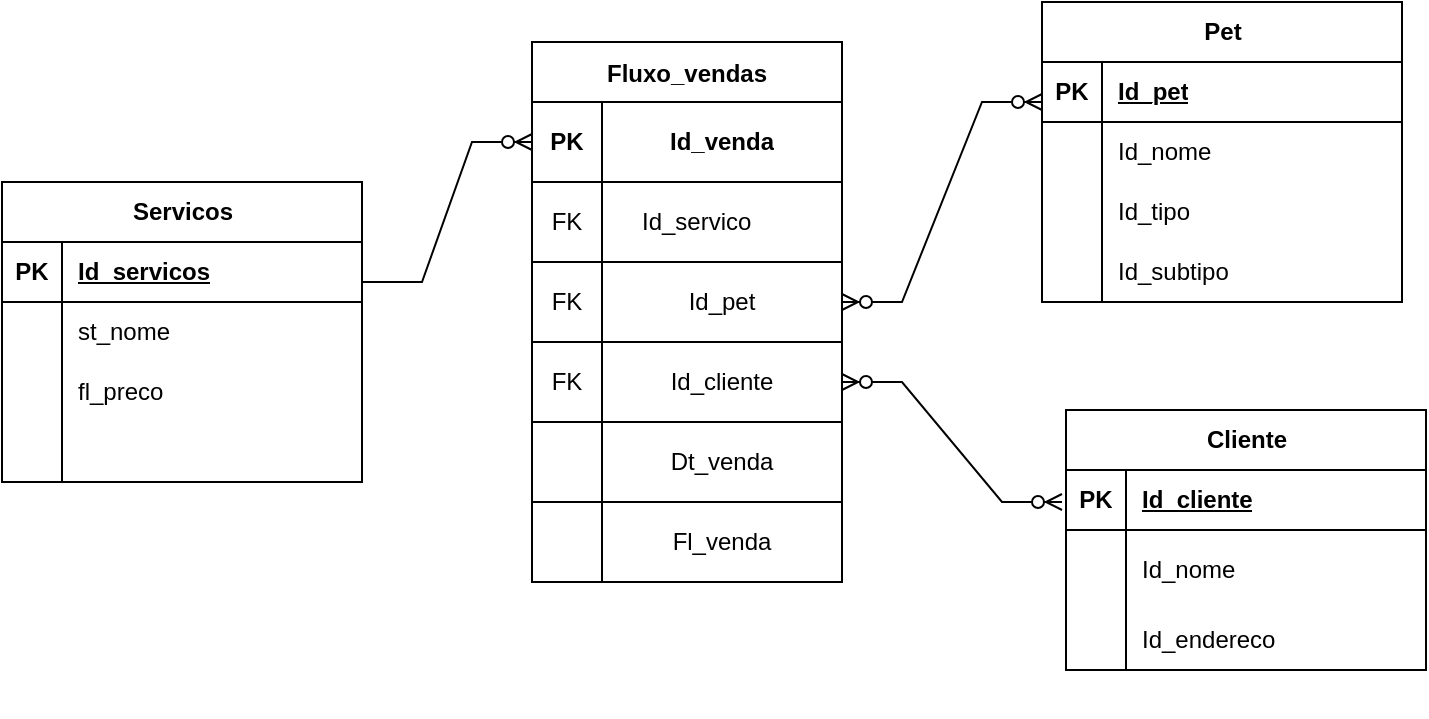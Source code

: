 <mxfile version="24.6.5" type="github">
  <diagram id="C5RBs43oDa-KdzZeNtuy" name="Page-1">
    <mxGraphModel dx="880" dy="1603" grid="1" gridSize="10" guides="1" tooltips="1" connect="1" arrows="1" fold="1" page="1" pageScale="1" pageWidth="827" pageHeight="1169" math="0" shadow="0">
      <root>
        <mxCell id="WIyWlLk6GJQsqaUBKTNV-0" />
        <mxCell id="WIyWlLk6GJQsqaUBKTNV-1" parent="WIyWlLk6GJQsqaUBKTNV-0" />
        <mxCell id="-5ZgSoaUUkc3q0xRl1se-2" value="Servicos" style="shape=table;startSize=30;container=1;collapsible=1;childLayout=tableLayout;fixedRows=1;rowLines=0;fontStyle=1;align=center;resizeLast=1;html=1;" vertex="1" parent="WIyWlLk6GJQsqaUBKTNV-1">
          <mxGeometry x="90" y="80" width="180" height="150" as="geometry" />
        </mxCell>
        <mxCell id="-5ZgSoaUUkc3q0xRl1se-3" value="" style="shape=tableRow;horizontal=0;startSize=0;swimlaneHead=0;swimlaneBody=0;fillColor=none;collapsible=0;dropTarget=0;points=[[0,0.5],[1,0.5]];portConstraint=eastwest;top=0;left=0;right=0;bottom=1;" vertex="1" parent="-5ZgSoaUUkc3q0xRl1se-2">
          <mxGeometry y="30" width="180" height="30" as="geometry" />
        </mxCell>
        <mxCell id="-5ZgSoaUUkc3q0xRl1se-4" value="PK" style="shape=partialRectangle;connectable=0;fillColor=none;top=0;left=0;bottom=0;right=0;fontStyle=1;overflow=hidden;whiteSpace=wrap;html=1;" vertex="1" parent="-5ZgSoaUUkc3q0xRl1se-3">
          <mxGeometry width="30" height="30" as="geometry">
            <mxRectangle width="30" height="30" as="alternateBounds" />
          </mxGeometry>
        </mxCell>
        <mxCell id="-5ZgSoaUUkc3q0xRl1se-5" value="Id_servicos" style="shape=partialRectangle;connectable=0;fillColor=none;top=0;left=0;bottom=0;right=0;align=left;spacingLeft=6;fontStyle=5;overflow=hidden;whiteSpace=wrap;html=1;" vertex="1" parent="-5ZgSoaUUkc3q0xRl1se-3">
          <mxGeometry x="30" width="150" height="30" as="geometry">
            <mxRectangle width="150" height="30" as="alternateBounds" />
          </mxGeometry>
        </mxCell>
        <mxCell id="-5ZgSoaUUkc3q0xRl1se-6" value="" style="shape=tableRow;horizontal=0;startSize=0;swimlaneHead=0;swimlaneBody=0;fillColor=none;collapsible=0;dropTarget=0;points=[[0,0.5],[1,0.5]];portConstraint=eastwest;top=0;left=0;right=0;bottom=0;" vertex="1" parent="-5ZgSoaUUkc3q0xRl1se-2">
          <mxGeometry y="60" width="180" height="30" as="geometry" />
        </mxCell>
        <mxCell id="-5ZgSoaUUkc3q0xRl1se-7" value="" style="shape=partialRectangle;connectable=0;fillColor=none;top=0;left=0;bottom=0;right=0;editable=1;overflow=hidden;whiteSpace=wrap;html=1;" vertex="1" parent="-5ZgSoaUUkc3q0xRl1se-6">
          <mxGeometry width="30" height="30" as="geometry">
            <mxRectangle width="30" height="30" as="alternateBounds" />
          </mxGeometry>
        </mxCell>
        <mxCell id="-5ZgSoaUUkc3q0xRl1se-8" value="st_nome" style="shape=partialRectangle;connectable=0;fillColor=none;top=0;left=0;bottom=0;right=0;align=left;spacingLeft=6;overflow=hidden;whiteSpace=wrap;html=1;" vertex="1" parent="-5ZgSoaUUkc3q0xRl1se-6">
          <mxGeometry x="30" width="150" height="30" as="geometry">
            <mxRectangle width="150" height="30" as="alternateBounds" />
          </mxGeometry>
        </mxCell>
        <mxCell id="-5ZgSoaUUkc3q0xRl1se-9" value="" style="shape=tableRow;horizontal=0;startSize=0;swimlaneHead=0;swimlaneBody=0;fillColor=none;collapsible=0;dropTarget=0;points=[[0,0.5],[1,0.5]];portConstraint=eastwest;top=0;left=0;right=0;bottom=0;" vertex="1" parent="-5ZgSoaUUkc3q0xRl1se-2">
          <mxGeometry y="90" width="180" height="30" as="geometry" />
        </mxCell>
        <mxCell id="-5ZgSoaUUkc3q0xRl1se-10" value="" style="shape=partialRectangle;connectable=0;fillColor=none;top=0;left=0;bottom=0;right=0;editable=1;overflow=hidden;whiteSpace=wrap;html=1;" vertex="1" parent="-5ZgSoaUUkc3q0xRl1se-9">
          <mxGeometry width="30" height="30" as="geometry">
            <mxRectangle width="30" height="30" as="alternateBounds" />
          </mxGeometry>
        </mxCell>
        <mxCell id="-5ZgSoaUUkc3q0xRl1se-11" value="fl_preco" style="shape=partialRectangle;connectable=0;fillColor=none;top=0;left=0;bottom=0;right=0;align=left;spacingLeft=6;overflow=hidden;whiteSpace=wrap;html=1;" vertex="1" parent="-5ZgSoaUUkc3q0xRl1se-9">
          <mxGeometry x="30" width="150" height="30" as="geometry">
            <mxRectangle width="150" height="30" as="alternateBounds" />
          </mxGeometry>
        </mxCell>
        <mxCell id="-5ZgSoaUUkc3q0xRl1se-12" value="" style="shape=tableRow;horizontal=0;startSize=0;swimlaneHead=0;swimlaneBody=0;fillColor=none;collapsible=0;dropTarget=0;points=[[0,0.5],[1,0.5]];portConstraint=eastwest;top=0;left=0;right=0;bottom=0;" vertex="1" parent="-5ZgSoaUUkc3q0xRl1se-2">
          <mxGeometry y="120" width="180" height="30" as="geometry" />
        </mxCell>
        <mxCell id="-5ZgSoaUUkc3q0xRl1se-13" value="" style="shape=partialRectangle;connectable=0;fillColor=none;top=0;left=0;bottom=0;right=0;editable=1;overflow=hidden;whiteSpace=wrap;html=1;" vertex="1" parent="-5ZgSoaUUkc3q0xRl1se-12">
          <mxGeometry width="30" height="30" as="geometry">
            <mxRectangle width="30" height="30" as="alternateBounds" />
          </mxGeometry>
        </mxCell>
        <mxCell id="-5ZgSoaUUkc3q0xRl1se-14" value="" style="shape=partialRectangle;connectable=0;fillColor=none;top=0;left=0;bottom=0;right=0;align=left;spacingLeft=6;overflow=hidden;whiteSpace=wrap;html=1;" vertex="1" parent="-5ZgSoaUUkc3q0xRl1se-12">
          <mxGeometry x="30" width="150" height="30" as="geometry">
            <mxRectangle width="150" height="30" as="alternateBounds" />
          </mxGeometry>
        </mxCell>
        <mxCell id="-5ZgSoaUUkc3q0xRl1se-56" value="" style="shape=tableRow;horizontal=0;startSize=0;swimlaneHead=0;swimlaneBody=0;fillColor=none;collapsible=0;dropTarget=0;points=[[0,0.5],[1,0.5]];portConstraint=eastwest;top=0;left=0;right=0;bottom=0;html=1;" vertex="1" parent="WIyWlLk6GJQsqaUBKTNV-1">
          <mxGeometry x="322" y="271" width="180" height="20" as="geometry" />
        </mxCell>
        <mxCell id="-5ZgSoaUUkc3q0xRl1se-59" value="" style="shape=tableRow;horizontal=0;startSize=0;swimlaneHead=0;swimlaneBody=0;fillColor=none;collapsible=0;dropTarget=0;points=[[0,0.5],[1,0.5]];portConstraint=eastwest;top=0;left=0;right=0;bottom=0;html=1;" vertex="1" parent="WIyWlLk6GJQsqaUBKTNV-1">
          <mxGeometry x="325" y="297" width="180" height="25" as="geometry" />
        </mxCell>
        <mxCell id="-5ZgSoaUUkc3q0xRl1se-62" value="" style="shape=tableRow;horizontal=0;startSize=0;swimlaneHead=0;swimlaneBody=0;fillColor=none;collapsible=0;dropTarget=0;points=[[0,0.5],[1,0.5]];portConstraint=eastwest;top=0;left=0;right=0;bottom=0;html=1;" vertex="1" parent="WIyWlLk6GJQsqaUBKTNV-1">
          <mxGeometry x="322" y="327" width="180" height="20" as="geometry" />
        </mxCell>
        <mxCell id="-5ZgSoaUUkc3q0xRl1se-67" value="Fluxo_vendas" style="shape=table;startSize=30;container=1;collapsible=0;childLayout=tableLayout;fontStyle=1" vertex="1" parent="WIyWlLk6GJQsqaUBKTNV-1">
          <mxGeometry x="355" y="10" width="155" height="270" as="geometry" />
        </mxCell>
        <mxCell id="-5ZgSoaUUkc3q0xRl1se-68" value="" style="shape=tableRow;horizontal=0;startSize=0;swimlaneHead=0;swimlaneBody=0;strokeColor=inherit;top=0;left=0;bottom=0;right=0;collapsible=0;dropTarget=0;fillColor=none;points=[[0,0.5],[1,0.5]];portConstraint=eastwest;" vertex="1" parent="-5ZgSoaUUkc3q0xRl1se-67">
          <mxGeometry y="30" width="155" height="40" as="geometry" />
        </mxCell>
        <mxCell id="-5ZgSoaUUkc3q0xRl1se-69" value="&lt;b&gt;PK&lt;/b&gt;" style="shape=partialRectangle;html=1;whiteSpace=wrap;connectable=0;strokeColor=inherit;overflow=hidden;fillColor=none;top=0;left=0;bottom=0;right=0;pointerEvents=1;" vertex="1" parent="-5ZgSoaUUkc3q0xRl1se-68">
          <mxGeometry width="35" height="40" as="geometry">
            <mxRectangle width="35" height="40" as="alternateBounds" />
          </mxGeometry>
        </mxCell>
        <mxCell id="-5ZgSoaUUkc3q0xRl1se-70" value="&lt;b&gt;Id_venda&lt;/b&gt;" style="shape=partialRectangle;html=1;whiteSpace=wrap;connectable=0;strokeColor=inherit;overflow=hidden;fillColor=none;top=0;left=0;bottom=0;right=0;pointerEvents=1;align=center;" vertex="1" parent="-5ZgSoaUUkc3q0xRl1se-68">
          <mxGeometry x="35" width="120" height="40" as="geometry">
            <mxRectangle width="120" height="40" as="alternateBounds" />
          </mxGeometry>
        </mxCell>
        <mxCell id="-5ZgSoaUUkc3q0xRl1se-71" value="" style="shape=tableRow;horizontal=0;startSize=0;swimlaneHead=0;swimlaneBody=0;strokeColor=inherit;top=0;left=0;bottom=0;right=0;collapsible=0;dropTarget=0;fillColor=none;points=[[0,0.5],[1,0.5]];portConstraint=eastwest;" vertex="1" parent="-5ZgSoaUUkc3q0xRl1se-67">
          <mxGeometry y="70" width="155" height="40" as="geometry" />
        </mxCell>
        <mxCell id="-5ZgSoaUUkc3q0xRl1se-72" value="FK" style="shape=partialRectangle;html=1;whiteSpace=wrap;connectable=0;strokeColor=inherit;overflow=hidden;fillColor=none;top=0;left=0;bottom=0;right=0;pointerEvents=1;" vertex="1" parent="-5ZgSoaUUkc3q0xRl1se-71">
          <mxGeometry width="35" height="40" as="geometry">
            <mxRectangle width="35" height="40" as="alternateBounds" />
          </mxGeometry>
        </mxCell>
        <mxCell id="-5ZgSoaUUkc3q0xRl1se-73" value="Id_servico&lt;span style=&quot;white-space: pre;&quot;&gt;&#x9;&lt;/span&gt;" style="shape=partialRectangle;html=1;whiteSpace=wrap;connectable=0;strokeColor=inherit;overflow=hidden;fillColor=none;top=0;left=0;bottom=0;right=0;pointerEvents=1;" vertex="1" parent="-5ZgSoaUUkc3q0xRl1se-71">
          <mxGeometry x="35" width="120" height="40" as="geometry">
            <mxRectangle width="120" height="40" as="alternateBounds" />
          </mxGeometry>
        </mxCell>
        <mxCell id="-5ZgSoaUUkc3q0xRl1se-74" value="" style="shape=tableRow;horizontal=0;startSize=0;swimlaneHead=0;swimlaneBody=0;strokeColor=inherit;top=0;left=0;bottom=0;right=0;collapsible=0;dropTarget=0;fillColor=none;points=[[0,0.5],[1,0.5]];portConstraint=eastwest;" vertex="1" parent="-5ZgSoaUUkc3q0xRl1se-67">
          <mxGeometry y="110" width="155" height="40" as="geometry" />
        </mxCell>
        <mxCell id="-5ZgSoaUUkc3q0xRl1se-75" value="FK" style="shape=partialRectangle;html=1;whiteSpace=wrap;connectable=0;strokeColor=inherit;overflow=hidden;fillColor=none;top=0;left=0;bottom=0;right=0;pointerEvents=1;" vertex="1" parent="-5ZgSoaUUkc3q0xRl1se-74">
          <mxGeometry width="35" height="40" as="geometry">
            <mxRectangle width="35" height="40" as="alternateBounds" />
          </mxGeometry>
        </mxCell>
        <mxCell id="-5ZgSoaUUkc3q0xRl1se-76" value="Id_pet" style="shape=partialRectangle;html=1;whiteSpace=wrap;connectable=0;strokeColor=inherit;overflow=hidden;fillColor=none;top=0;left=0;bottom=0;right=0;pointerEvents=1;" vertex="1" parent="-5ZgSoaUUkc3q0xRl1se-74">
          <mxGeometry x="35" width="120" height="40" as="geometry">
            <mxRectangle width="120" height="40" as="alternateBounds" />
          </mxGeometry>
        </mxCell>
        <mxCell id="-5ZgSoaUUkc3q0xRl1se-77" value="" style="shape=tableRow;horizontal=0;startSize=0;swimlaneHead=0;swimlaneBody=0;strokeColor=inherit;top=0;left=0;bottom=0;right=0;collapsible=0;dropTarget=0;fillColor=none;points=[[0,0.5],[1,0.5]];portConstraint=eastwest;" vertex="1" parent="-5ZgSoaUUkc3q0xRl1se-67">
          <mxGeometry y="150" width="155" height="40" as="geometry" />
        </mxCell>
        <mxCell id="-5ZgSoaUUkc3q0xRl1se-78" value="FK" style="shape=partialRectangle;html=1;whiteSpace=wrap;connectable=0;strokeColor=inherit;overflow=hidden;fillColor=none;top=0;left=0;bottom=0;right=0;pointerEvents=1;" vertex="1" parent="-5ZgSoaUUkc3q0xRl1se-77">
          <mxGeometry width="35" height="40" as="geometry">
            <mxRectangle width="35" height="40" as="alternateBounds" />
          </mxGeometry>
        </mxCell>
        <mxCell id="-5ZgSoaUUkc3q0xRl1se-79" value="Id_cliente" style="shape=partialRectangle;html=1;whiteSpace=wrap;connectable=0;strokeColor=inherit;overflow=hidden;fillColor=none;top=0;left=0;bottom=0;right=0;pointerEvents=1;" vertex="1" parent="-5ZgSoaUUkc3q0xRl1se-77">
          <mxGeometry x="35" width="120" height="40" as="geometry">
            <mxRectangle width="120" height="40" as="alternateBounds" />
          </mxGeometry>
        </mxCell>
        <mxCell id="-5ZgSoaUUkc3q0xRl1se-80" value="" style="shape=tableRow;horizontal=0;startSize=0;swimlaneHead=0;swimlaneBody=0;strokeColor=inherit;top=0;left=0;bottom=0;right=0;collapsible=0;dropTarget=0;fillColor=none;points=[[0,0.5],[1,0.5]];portConstraint=eastwest;" vertex="1" parent="-5ZgSoaUUkc3q0xRl1se-67">
          <mxGeometry y="190" width="155" height="40" as="geometry" />
        </mxCell>
        <mxCell id="-5ZgSoaUUkc3q0xRl1se-81" value="" style="shape=partialRectangle;html=1;whiteSpace=wrap;connectable=0;strokeColor=inherit;overflow=hidden;fillColor=none;top=0;left=0;bottom=0;right=0;pointerEvents=1;" vertex="1" parent="-5ZgSoaUUkc3q0xRl1se-80">
          <mxGeometry width="35" height="40" as="geometry">
            <mxRectangle width="35" height="40" as="alternateBounds" />
          </mxGeometry>
        </mxCell>
        <mxCell id="-5ZgSoaUUkc3q0xRl1se-82" value="Dt_venda" style="shape=partialRectangle;html=1;whiteSpace=wrap;connectable=0;strokeColor=inherit;overflow=hidden;fillColor=none;top=0;left=0;bottom=0;right=0;pointerEvents=1;" vertex="1" parent="-5ZgSoaUUkc3q0xRl1se-80">
          <mxGeometry x="35" width="120" height="40" as="geometry">
            <mxRectangle width="120" height="40" as="alternateBounds" />
          </mxGeometry>
        </mxCell>
        <mxCell id="-5ZgSoaUUkc3q0xRl1se-83" value="" style="shape=tableRow;horizontal=0;startSize=0;swimlaneHead=0;swimlaneBody=0;strokeColor=inherit;top=0;left=0;bottom=0;right=0;collapsible=0;dropTarget=0;fillColor=none;points=[[0,0.5],[1,0.5]];portConstraint=eastwest;" vertex="1" parent="-5ZgSoaUUkc3q0xRl1se-67">
          <mxGeometry y="230" width="155" height="40" as="geometry" />
        </mxCell>
        <mxCell id="-5ZgSoaUUkc3q0xRl1se-84" value="" style="shape=partialRectangle;html=1;whiteSpace=wrap;connectable=0;strokeColor=inherit;overflow=hidden;fillColor=none;top=0;left=0;bottom=0;right=0;pointerEvents=1;opacity=0;" vertex="1" parent="-5ZgSoaUUkc3q0xRl1se-83">
          <mxGeometry width="35" height="40" as="geometry">
            <mxRectangle width="35" height="40" as="alternateBounds" />
          </mxGeometry>
        </mxCell>
        <mxCell id="-5ZgSoaUUkc3q0xRl1se-85" value="Fl_venda" style="shape=partialRectangle;html=1;whiteSpace=wrap;connectable=0;strokeColor=inherit;overflow=hidden;fillColor=none;top=0;left=0;bottom=0;right=0;pointerEvents=1;" vertex="1" parent="-5ZgSoaUUkc3q0xRl1se-83">
          <mxGeometry x="35" width="120" height="40" as="geometry">
            <mxRectangle width="120" height="40" as="alternateBounds" />
          </mxGeometry>
        </mxCell>
        <mxCell id="-5ZgSoaUUkc3q0xRl1se-86" value="" style="edgeStyle=entityRelationEdgeStyle;fontSize=12;html=1;endArrow=ERzeroToMany;endFill=1;rounded=0;exitX=1.05;exitY=-0.333;exitDx=0;exitDy=0;exitPerimeter=0;endSize=6;" edge="1" parent="WIyWlLk6GJQsqaUBKTNV-1" target="-5ZgSoaUUkc3q0xRl1se-68">
          <mxGeometry width="100" height="100" relative="1" as="geometry">
            <mxPoint x="270" y="130.01" as="sourcePoint" />
            <mxPoint x="351" y="60" as="targetPoint" />
            <Array as="points">
              <mxPoint x="350" y="60" />
            </Array>
          </mxGeometry>
        </mxCell>
        <mxCell id="-5ZgSoaUUkc3q0xRl1se-87" value="Pet" style="shape=table;startSize=30;container=1;collapsible=1;childLayout=tableLayout;fixedRows=1;rowLines=0;fontStyle=1;align=center;resizeLast=1;html=1;" vertex="1" parent="WIyWlLk6GJQsqaUBKTNV-1">
          <mxGeometry x="610" y="-10" width="180" height="150" as="geometry" />
        </mxCell>
        <mxCell id="-5ZgSoaUUkc3q0xRl1se-88" value="" style="shape=tableRow;horizontal=0;startSize=0;swimlaneHead=0;swimlaneBody=0;fillColor=none;collapsible=0;dropTarget=0;points=[[0,0.5],[1,0.5]];portConstraint=eastwest;top=0;left=0;right=0;bottom=1;" vertex="1" parent="-5ZgSoaUUkc3q0xRl1se-87">
          <mxGeometry y="30" width="180" height="30" as="geometry" />
        </mxCell>
        <mxCell id="-5ZgSoaUUkc3q0xRl1se-89" value="PK" style="shape=partialRectangle;connectable=0;fillColor=none;top=0;left=0;bottom=0;right=0;fontStyle=1;overflow=hidden;whiteSpace=wrap;html=1;" vertex="1" parent="-5ZgSoaUUkc3q0xRl1se-88">
          <mxGeometry width="30" height="30" as="geometry">
            <mxRectangle width="30" height="30" as="alternateBounds" />
          </mxGeometry>
        </mxCell>
        <mxCell id="-5ZgSoaUUkc3q0xRl1se-90" value="Id_pet" style="shape=partialRectangle;connectable=0;fillColor=none;top=0;left=0;bottom=0;right=0;align=left;spacingLeft=6;fontStyle=5;overflow=hidden;whiteSpace=wrap;html=1;" vertex="1" parent="-5ZgSoaUUkc3q0xRl1se-88">
          <mxGeometry x="30" width="150" height="30" as="geometry">
            <mxRectangle width="150" height="30" as="alternateBounds" />
          </mxGeometry>
        </mxCell>
        <mxCell id="-5ZgSoaUUkc3q0xRl1se-91" value="" style="shape=tableRow;horizontal=0;startSize=0;swimlaneHead=0;swimlaneBody=0;fillColor=none;collapsible=0;dropTarget=0;points=[[0,0.5],[1,0.5]];portConstraint=eastwest;top=0;left=0;right=0;bottom=0;" vertex="1" parent="-5ZgSoaUUkc3q0xRl1se-87">
          <mxGeometry y="60" width="180" height="30" as="geometry" />
        </mxCell>
        <mxCell id="-5ZgSoaUUkc3q0xRl1se-92" value="" style="shape=partialRectangle;connectable=0;fillColor=none;top=0;left=0;bottom=0;right=0;editable=1;overflow=hidden;whiteSpace=wrap;html=1;" vertex="1" parent="-5ZgSoaUUkc3q0xRl1se-91">
          <mxGeometry width="30" height="30" as="geometry">
            <mxRectangle width="30" height="30" as="alternateBounds" />
          </mxGeometry>
        </mxCell>
        <mxCell id="-5ZgSoaUUkc3q0xRl1se-93" value="Id_nome" style="shape=partialRectangle;connectable=0;fillColor=none;top=0;left=0;bottom=0;right=0;align=left;spacingLeft=6;overflow=hidden;whiteSpace=wrap;html=1;" vertex="1" parent="-5ZgSoaUUkc3q0xRl1se-91">
          <mxGeometry x="30" width="150" height="30" as="geometry">
            <mxRectangle width="150" height="30" as="alternateBounds" />
          </mxGeometry>
        </mxCell>
        <mxCell id="-5ZgSoaUUkc3q0xRl1se-94" value="" style="shape=tableRow;horizontal=0;startSize=0;swimlaneHead=0;swimlaneBody=0;fillColor=none;collapsible=0;dropTarget=0;points=[[0,0.5],[1,0.5]];portConstraint=eastwest;top=0;left=0;right=0;bottom=0;" vertex="1" parent="-5ZgSoaUUkc3q0xRl1se-87">
          <mxGeometry y="90" width="180" height="30" as="geometry" />
        </mxCell>
        <mxCell id="-5ZgSoaUUkc3q0xRl1se-95" value="" style="shape=partialRectangle;connectable=0;fillColor=none;top=0;left=0;bottom=0;right=0;editable=1;overflow=hidden;whiteSpace=wrap;html=1;" vertex="1" parent="-5ZgSoaUUkc3q0xRl1se-94">
          <mxGeometry width="30" height="30" as="geometry">
            <mxRectangle width="30" height="30" as="alternateBounds" />
          </mxGeometry>
        </mxCell>
        <mxCell id="-5ZgSoaUUkc3q0xRl1se-96" value="Id_tipo" style="shape=partialRectangle;connectable=0;fillColor=none;top=0;left=0;bottom=0;right=0;align=left;spacingLeft=6;overflow=hidden;whiteSpace=wrap;html=1;" vertex="1" parent="-5ZgSoaUUkc3q0xRl1se-94">
          <mxGeometry x="30" width="150" height="30" as="geometry">
            <mxRectangle width="150" height="30" as="alternateBounds" />
          </mxGeometry>
        </mxCell>
        <mxCell id="-5ZgSoaUUkc3q0xRl1se-119" value="" style="shape=tableRow;horizontal=0;startSize=0;swimlaneHead=0;swimlaneBody=0;fillColor=none;collapsible=0;dropTarget=0;points=[[0,0.5],[1,0.5]];portConstraint=eastwest;top=0;left=0;right=0;bottom=0;" vertex="1" parent="-5ZgSoaUUkc3q0xRl1se-87">
          <mxGeometry y="120" width="180" height="30" as="geometry" />
        </mxCell>
        <mxCell id="-5ZgSoaUUkc3q0xRl1se-120" value="" style="shape=partialRectangle;connectable=0;fillColor=none;top=0;left=0;bottom=0;right=0;editable=1;overflow=hidden;whiteSpace=wrap;html=1;" vertex="1" parent="-5ZgSoaUUkc3q0xRl1se-119">
          <mxGeometry width="30" height="30" as="geometry">
            <mxRectangle width="30" height="30" as="alternateBounds" />
          </mxGeometry>
        </mxCell>
        <mxCell id="-5ZgSoaUUkc3q0xRl1se-121" value="Id_subtipo" style="shape=partialRectangle;connectable=0;fillColor=none;top=0;left=0;bottom=0;right=0;align=left;spacingLeft=6;overflow=hidden;whiteSpace=wrap;html=1;" vertex="1" parent="-5ZgSoaUUkc3q0xRl1se-119">
          <mxGeometry x="30" width="150" height="30" as="geometry">
            <mxRectangle width="150" height="30" as="alternateBounds" />
          </mxGeometry>
        </mxCell>
        <mxCell id="-5ZgSoaUUkc3q0xRl1se-104" value="" style="edgeStyle=entityRelationEdgeStyle;fontSize=12;html=1;endArrow=ERzeroToMany;endFill=1;startArrow=ERzeroToMany;rounded=0;" edge="1" parent="WIyWlLk6GJQsqaUBKTNV-1">
          <mxGeometry width="100" height="100" relative="1" as="geometry">
            <mxPoint x="510" y="140" as="sourcePoint" />
            <mxPoint x="610" y="40" as="targetPoint" />
            <Array as="points">
              <mxPoint x="700" y="30" />
              <mxPoint x="550" y="110" />
              <mxPoint x="560" y="60" />
              <mxPoint x="600" y="70" />
              <mxPoint x="560" y="100" />
              <mxPoint x="570" y="60" />
            </Array>
          </mxGeometry>
        </mxCell>
        <mxCell id="-5ZgSoaUUkc3q0xRl1se-105" value="Cliente" style="shape=table;startSize=30;container=1;collapsible=1;childLayout=tableLayout;fixedRows=1;rowLines=0;fontStyle=1;align=center;resizeLast=1;html=1;" vertex="1" parent="WIyWlLk6GJQsqaUBKTNV-1">
          <mxGeometry x="622" y="194" width="180" height="130" as="geometry" />
        </mxCell>
        <mxCell id="-5ZgSoaUUkc3q0xRl1se-106" value="" style="shape=tableRow;horizontal=0;startSize=0;swimlaneHead=0;swimlaneBody=0;fillColor=none;collapsible=0;dropTarget=0;points=[[0,0.5],[1,0.5]];portConstraint=eastwest;top=0;left=0;right=0;bottom=1;" vertex="1" parent="-5ZgSoaUUkc3q0xRl1se-105">
          <mxGeometry y="30" width="180" height="30" as="geometry" />
        </mxCell>
        <mxCell id="-5ZgSoaUUkc3q0xRl1se-107" value="PK" style="shape=partialRectangle;connectable=0;fillColor=none;top=0;left=0;bottom=0;right=0;fontStyle=1;overflow=hidden;whiteSpace=wrap;html=1;" vertex="1" parent="-5ZgSoaUUkc3q0xRl1se-106">
          <mxGeometry width="30" height="30" as="geometry">
            <mxRectangle width="30" height="30" as="alternateBounds" />
          </mxGeometry>
        </mxCell>
        <mxCell id="-5ZgSoaUUkc3q0xRl1se-108" value="Id_cliente" style="shape=partialRectangle;connectable=0;fillColor=none;top=0;left=0;bottom=0;right=0;align=left;spacingLeft=6;fontStyle=5;overflow=hidden;whiteSpace=wrap;html=1;" vertex="1" parent="-5ZgSoaUUkc3q0xRl1se-106">
          <mxGeometry x="30" width="150" height="30" as="geometry">
            <mxRectangle width="150" height="30" as="alternateBounds" />
          </mxGeometry>
        </mxCell>
        <mxCell id="-5ZgSoaUUkc3q0xRl1se-109" value="" style="shape=tableRow;horizontal=0;startSize=0;swimlaneHead=0;swimlaneBody=0;fillColor=none;collapsible=0;dropTarget=0;points=[[0,0.5],[1,0.5]];portConstraint=eastwest;top=0;left=0;right=0;bottom=0;" vertex="1" parent="-5ZgSoaUUkc3q0xRl1se-105">
          <mxGeometry y="60" width="180" height="40" as="geometry" />
        </mxCell>
        <mxCell id="-5ZgSoaUUkc3q0xRl1se-110" value="" style="shape=partialRectangle;connectable=0;fillColor=none;top=0;left=0;bottom=0;right=0;editable=1;overflow=hidden;whiteSpace=wrap;html=1;" vertex="1" parent="-5ZgSoaUUkc3q0xRl1se-109">
          <mxGeometry width="30" height="40" as="geometry">
            <mxRectangle width="30" height="40" as="alternateBounds" />
          </mxGeometry>
        </mxCell>
        <mxCell id="-5ZgSoaUUkc3q0xRl1se-111" value="Id_nome" style="shape=partialRectangle;connectable=0;fillColor=none;top=0;left=0;bottom=0;right=0;align=left;spacingLeft=6;overflow=hidden;whiteSpace=wrap;html=1;" vertex="1" parent="-5ZgSoaUUkc3q0xRl1se-109">
          <mxGeometry x="30" width="150" height="40" as="geometry">
            <mxRectangle width="150" height="40" as="alternateBounds" />
          </mxGeometry>
        </mxCell>
        <mxCell id="-5ZgSoaUUkc3q0xRl1se-112" value="" style="shape=tableRow;horizontal=0;startSize=0;swimlaneHead=0;swimlaneBody=0;fillColor=none;collapsible=0;dropTarget=0;points=[[0,0.5],[1,0.5]];portConstraint=eastwest;top=0;left=0;right=0;bottom=0;" vertex="1" parent="-5ZgSoaUUkc3q0xRl1se-105">
          <mxGeometry y="100" width="180" height="30" as="geometry" />
        </mxCell>
        <mxCell id="-5ZgSoaUUkc3q0xRl1se-113" value="" style="shape=partialRectangle;connectable=0;fillColor=none;top=0;left=0;bottom=0;right=0;editable=1;overflow=hidden;whiteSpace=wrap;html=1;" vertex="1" parent="-5ZgSoaUUkc3q0xRl1se-112">
          <mxGeometry width="30" height="30" as="geometry">
            <mxRectangle width="30" height="30" as="alternateBounds" />
          </mxGeometry>
        </mxCell>
        <mxCell id="-5ZgSoaUUkc3q0xRl1se-114" value="Id_endereco" style="shape=partialRectangle;connectable=0;fillColor=none;top=0;left=0;bottom=0;right=0;align=left;spacingLeft=6;overflow=hidden;whiteSpace=wrap;html=1;" vertex="1" parent="-5ZgSoaUUkc3q0xRl1se-112">
          <mxGeometry x="30" width="150" height="30" as="geometry">
            <mxRectangle width="150" height="30" as="alternateBounds" />
          </mxGeometry>
        </mxCell>
        <mxCell id="-5ZgSoaUUkc3q0xRl1se-115" value="" style="edgeStyle=entityRelationEdgeStyle;fontSize=12;html=1;endArrow=ERzeroToMany;endFill=1;startArrow=ERzeroToMany;rounded=0;exitX=1;exitY=0.5;exitDx=0;exitDy=0;flowAnimation=0;shadow=0;" edge="1" parent="WIyWlLk6GJQsqaUBKTNV-1">
          <mxGeometry width="100" height="100" relative="1" as="geometry">
            <mxPoint x="510" y="180" as="sourcePoint" />
            <mxPoint x="620" y="240" as="targetPoint" />
            <Array as="points">
              <mxPoint x="490" y="190" />
              <mxPoint x="500" y="190" />
              <mxPoint x="500" y="180" />
              <mxPoint x="520" y="190" />
              <mxPoint x="550" y="210" />
              <mxPoint x="520" y="170" />
              <mxPoint x="730" y="410" />
              <mxPoint x="730" y="360" />
            </Array>
          </mxGeometry>
        </mxCell>
      </root>
    </mxGraphModel>
  </diagram>
</mxfile>
